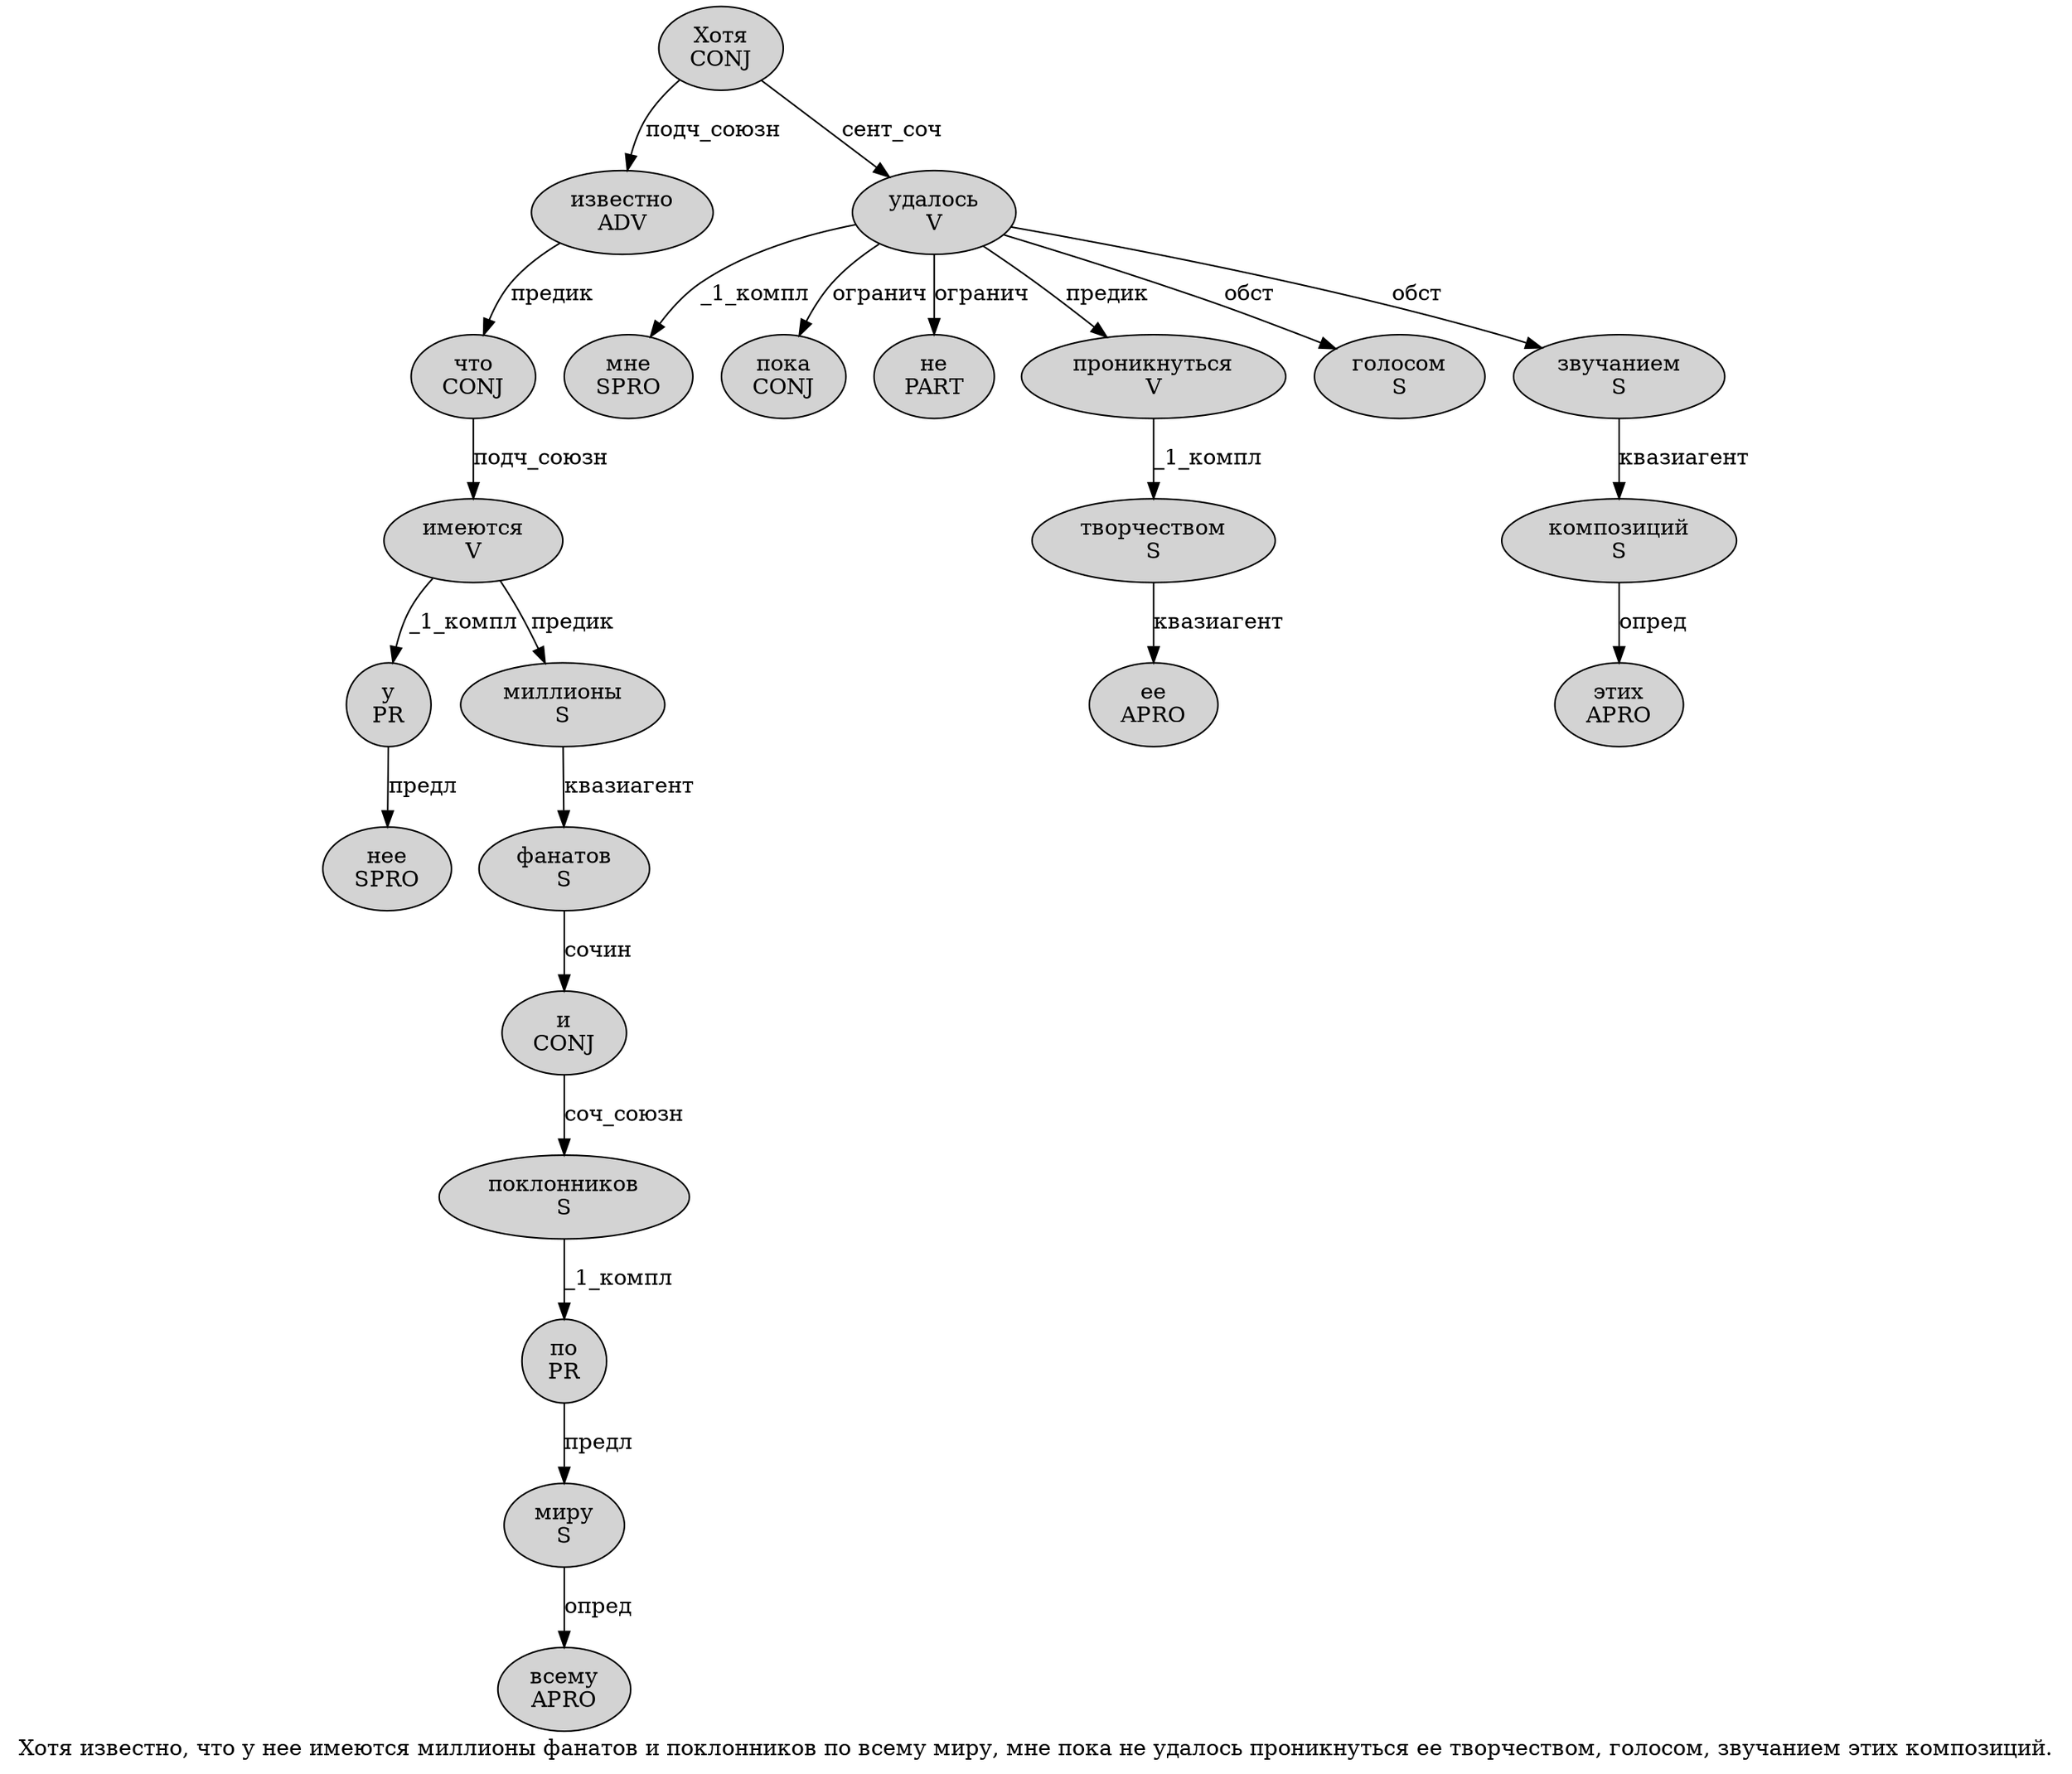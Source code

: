 digraph SENTENCE_863 {
	graph [label="Хотя известно, что у нее имеются миллионы фанатов и поклонников по всему миру, мне пока не удалось проникнуться ее творчеством, голосом, звучанием этих композиций."]
	node [style=filled]
		0 [label="Хотя
CONJ" color="" fillcolor=lightgray penwidth=1 shape=ellipse]
		1 [label="известно
ADV" color="" fillcolor=lightgray penwidth=1 shape=ellipse]
		3 [label="что
CONJ" color="" fillcolor=lightgray penwidth=1 shape=ellipse]
		4 [label="у
PR" color="" fillcolor=lightgray penwidth=1 shape=ellipse]
		5 [label="нее
SPRO" color="" fillcolor=lightgray penwidth=1 shape=ellipse]
		6 [label="имеются
V" color="" fillcolor=lightgray penwidth=1 shape=ellipse]
		7 [label="миллионы
S" color="" fillcolor=lightgray penwidth=1 shape=ellipse]
		8 [label="фанатов
S" color="" fillcolor=lightgray penwidth=1 shape=ellipse]
		9 [label="и
CONJ" color="" fillcolor=lightgray penwidth=1 shape=ellipse]
		10 [label="поклонников
S" color="" fillcolor=lightgray penwidth=1 shape=ellipse]
		11 [label="по
PR" color="" fillcolor=lightgray penwidth=1 shape=ellipse]
		12 [label="всему
APRO" color="" fillcolor=lightgray penwidth=1 shape=ellipse]
		13 [label="миру
S" color="" fillcolor=lightgray penwidth=1 shape=ellipse]
		15 [label="мне
SPRO" color="" fillcolor=lightgray penwidth=1 shape=ellipse]
		16 [label="пока
CONJ" color="" fillcolor=lightgray penwidth=1 shape=ellipse]
		17 [label="не
PART" color="" fillcolor=lightgray penwidth=1 shape=ellipse]
		18 [label="удалось
V" color="" fillcolor=lightgray penwidth=1 shape=ellipse]
		19 [label="проникнуться
V" color="" fillcolor=lightgray penwidth=1 shape=ellipse]
		20 [label="ее
APRO" color="" fillcolor=lightgray penwidth=1 shape=ellipse]
		21 [label="творчеством
S" color="" fillcolor=lightgray penwidth=1 shape=ellipse]
		23 [label="голосом
S" color="" fillcolor=lightgray penwidth=1 shape=ellipse]
		25 [label="звучанием
S" color="" fillcolor=lightgray penwidth=1 shape=ellipse]
		26 [label="этих
APRO" color="" fillcolor=lightgray penwidth=1 shape=ellipse]
		27 [label="композиций
S" color="" fillcolor=lightgray penwidth=1 shape=ellipse]
			18 -> 15 [label="_1_компл"]
			18 -> 16 [label="огранич"]
			18 -> 17 [label="огранич"]
			18 -> 19 [label="предик"]
			18 -> 23 [label="обст"]
			18 -> 25 [label="обст"]
			11 -> 13 [label="предл"]
			0 -> 1 [label="подч_союзн"]
			0 -> 18 [label="сент_соч"]
			1 -> 3 [label="предик"]
			13 -> 12 [label="опред"]
			10 -> 11 [label="_1_компл"]
			19 -> 21 [label="_1_компл"]
			3 -> 6 [label="подч_союзн"]
			25 -> 27 [label="квазиагент"]
			9 -> 10 [label="соч_союзн"]
			7 -> 8 [label="квазиагент"]
			21 -> 20 [label="квазиагент"]
			4 -> 5 [label="предл"]
			6 -> 4 [label="_1_компл"]
			6 -> 7 [label="предик"]
			8 -> 9 [label="сочин"]
			27 -> 26 [label="опред"]
}